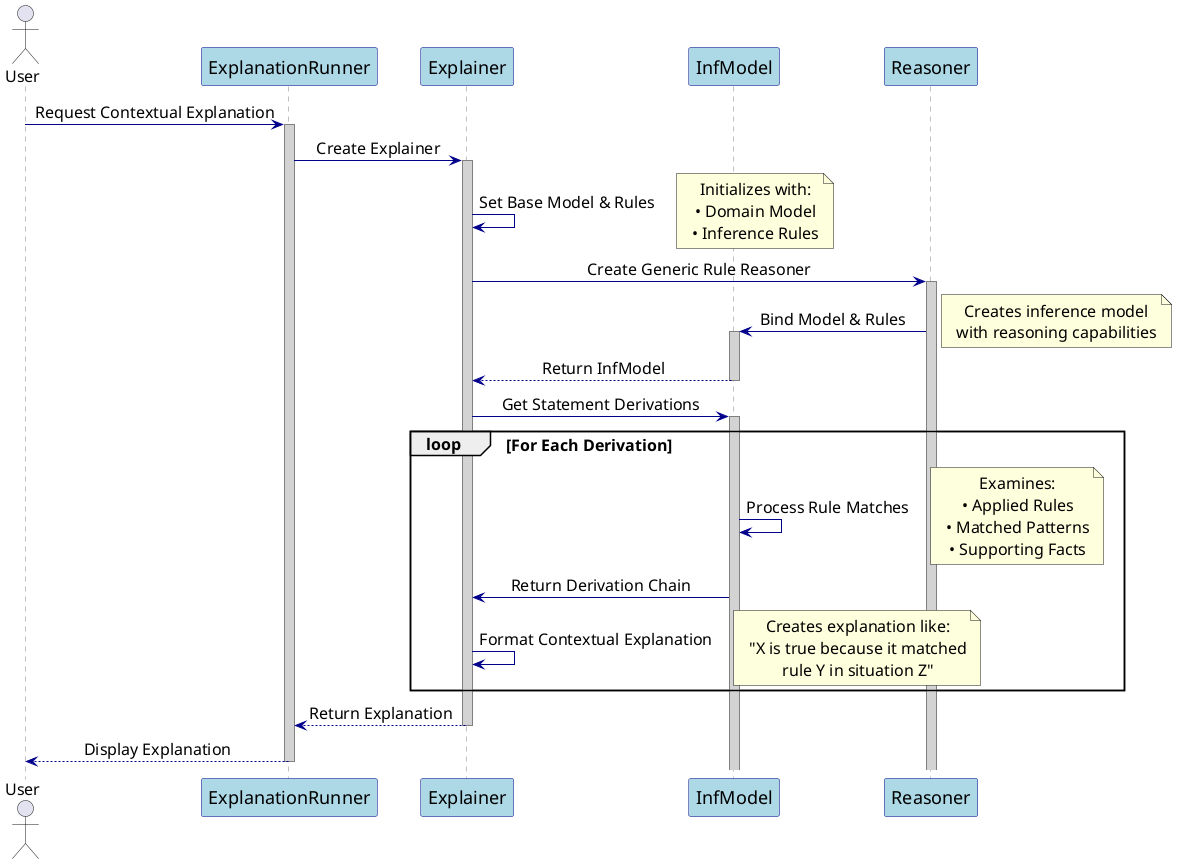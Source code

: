 @startuml Contextual Explanation Flow

skinparam {
    FontSize 16
    DefaultFontSize 16
    DefaultTextAlignment center
}

skinparam sequence {
    ParticipantBackgroundColor LightBlue
    ParticipantBorderColor DarkBlue
    ArrowColor DarkBlue
    LifeLineBorderColor Gray
    LifeLineBackgroundColor LightGray
    NoteBorderColor DarkGray
    NoteBackgroundColor LightYellow
    ParticipantFontSize 18
    ArrowFontSize 16
    NoteFontSize 16
}

actor User
participant "ExplanationRunner" as ER
participant "Explainer" as E
participant "InfModel" as IM
participant "Reasoner" as R

User -> ER: Request Contextual Explanation
activate ER

ER -> E: Create Explainer
activate E

E -> E: Set Base Model & Rules
note right
    Initializes with:
    • Domain Model
    • Inference Rules
end note

E -> R: Create Generic Rule Reasoner
activate R

R -> IM: Bind Model & Rules
activate IM
note right
    Creates inference model
    with reasoning capabilities
end note

IM --> E: Return InfModel
deactivate IM

E -> IM: Get Statement Derivations
activate IM

loop For Each Derivation
    IM -> IM: Process Rule Matches
    note right
        Examines:
        • Applied Rules
        • Matched Patterns
        • Supporting Facts
    end note
    
    IM -> E: Return Derivation Chain
    
    E -> E: Format Contextual Explanation
    note right
        Creates explanation like:
        "X is true because it matched
        rule Y in situation Z"
    end note
end

E --> ER: Return Explanation
deactivate E

ER --> User: Display Explanation
deactivate ER

@enduml